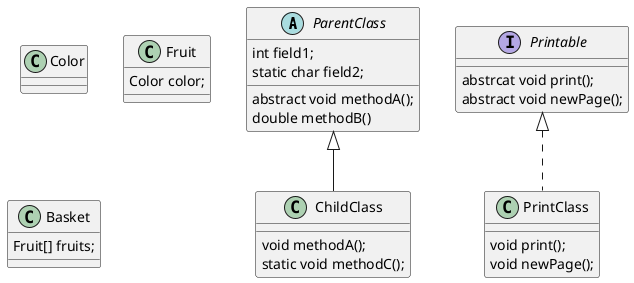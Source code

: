 @startuml

'继承抽象类
abstract class ParentClass{
int field1;
static char field2;
abstract void methodA();
double methodB()
}
class ChildClass{
void methodA();
static void methodC();
}

ParentClass<|--ChildClass

'实现接口
interface Printable{
abstrcat void print();
abstract void newPage();
}

class PrintClass implements Printable{
void print();
void newPage();
}

'聚合
class Color{

}

class Fruit{
Color color;
}

class Basket{
Fruit[] fruits;
}
'abstract class AbstractList
'abstract AbstractCollection
'interface List
'interface Collection
'
'List <|-- AbstractList
'Collection <|-- AbstractCollection
'
'Collection <|- List
'AbstractCollection <|- AbstractList
'AbstractList <|-- ArrayList
'
'class ArrayList {
'Object[] elementData
'size()
'}
'
'enum TimeUnit {
'DAYS
'HOURS
'MINUTES
'}



@enduml